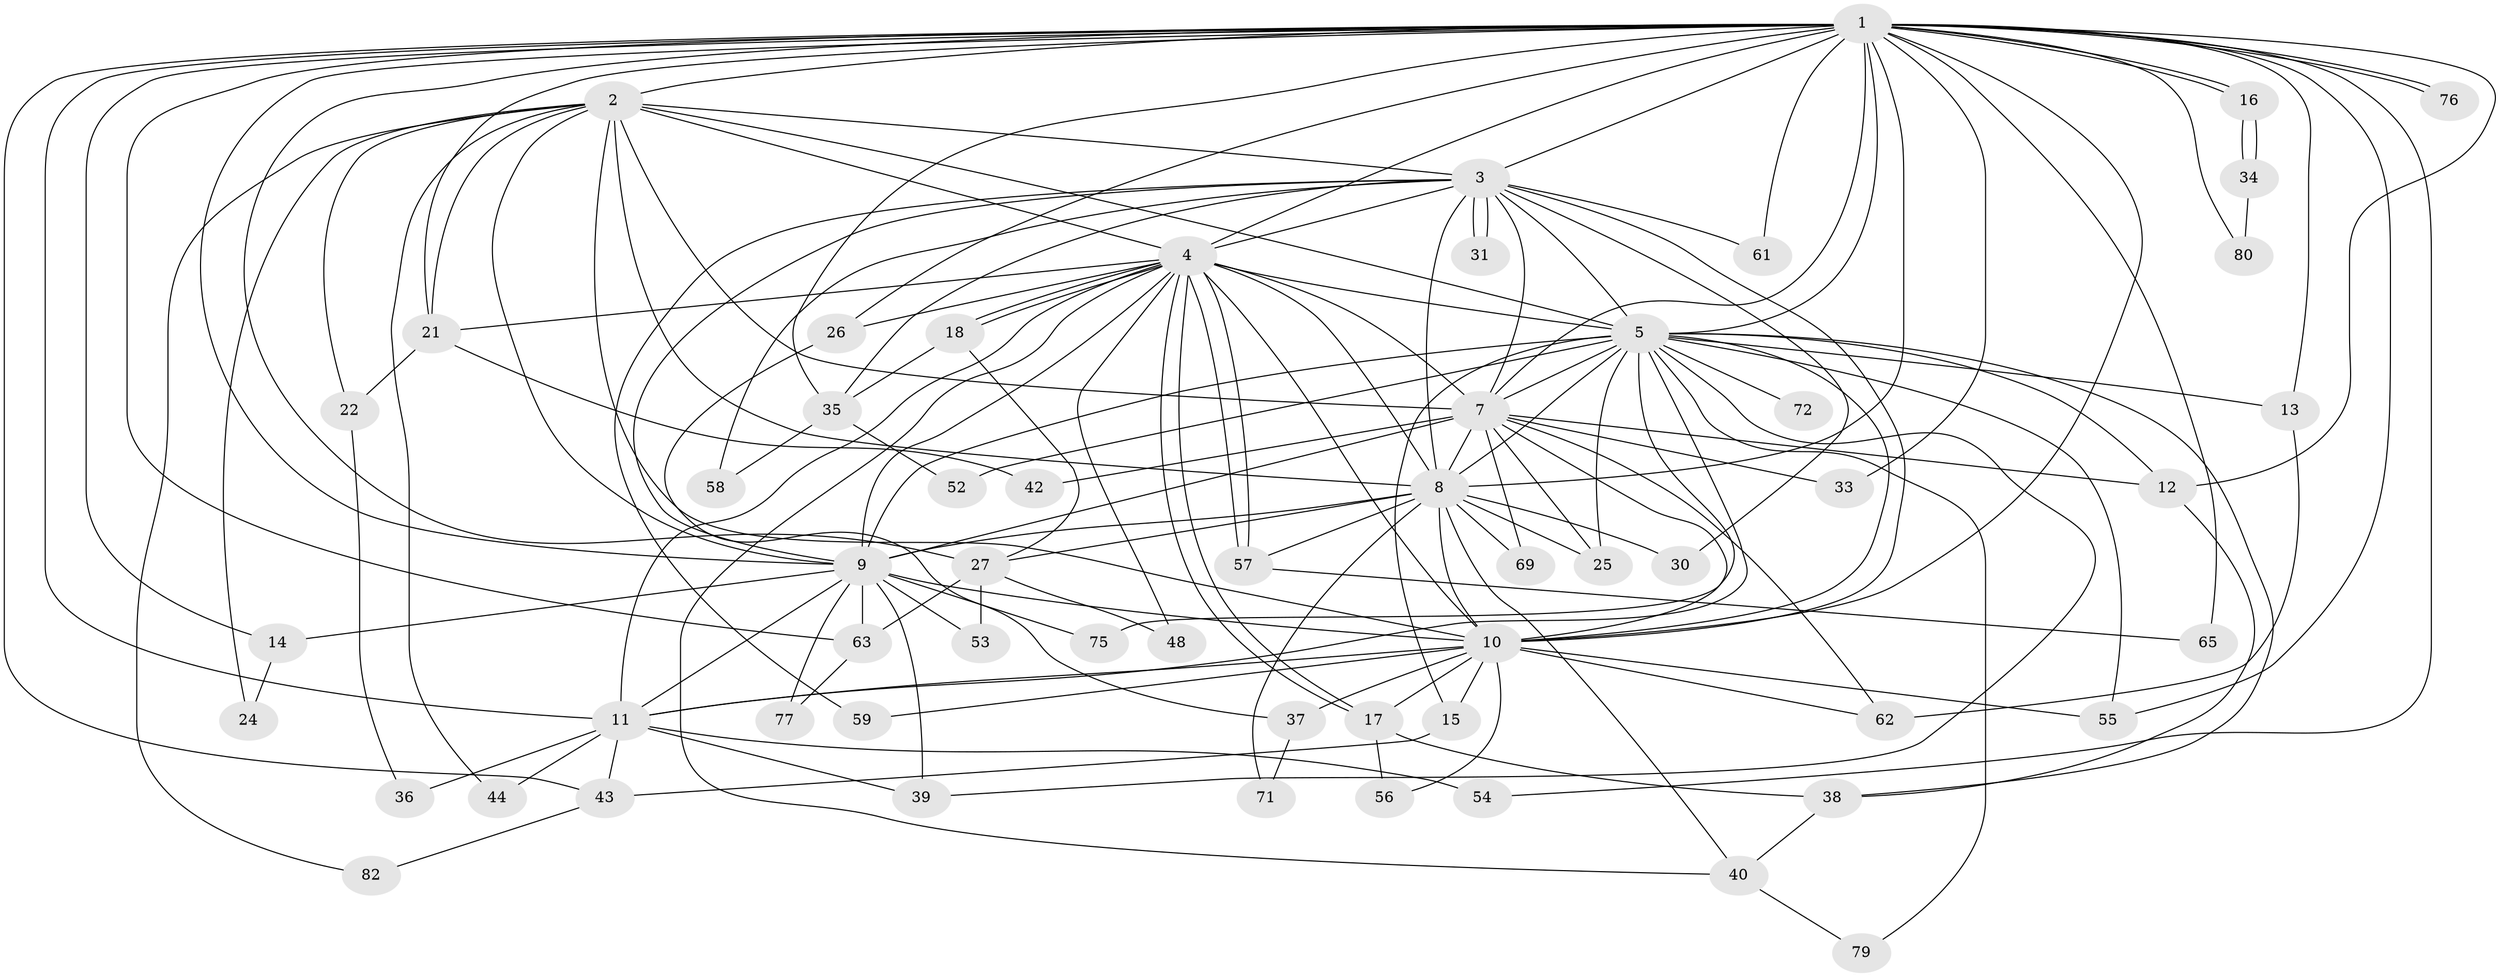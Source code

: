 // Generated by graph-tools (version 1.1) at 2025/23/03/03/25 07:23:47]
// undirected, 58 vertices, 150 edges
graph export_dot {
graph [start="1"]
  node [color=gray90,style=filled];
  1 [super="+23"];
  2 [super="+50"];
  3 [super="+73"];
  4 [super="+32"];
  5 [super="+6"];
  7 [super="+66"];
  8 [super="+78"];
  9 [super="+41"];
  10 [super="+28"];
  11 [super="+20"];
  12 [super="+19"];
  13;
  14;
  15;
  16;
  17 [super="+60"];
  18;
  21 [super="+29"];
  22;
  24;
  25 [super="+81"];
  26;
  27 [super="+49"];
  30;
  31;
  33;
  34;
  35 [super="+51"];
  36;
  37;
  38 [super="+67"];
  39 [super="+46"];
  40 [super="+47"];
  42;
  43 [super="+45"];
  44;
  48;
  52;
  53;
  54;
  55 [super="+64"];
  56;
  57;
  58;
  59;
  61;
  62 [super="+74"];
  63 [super="+70"];
  65 [super="+68"];
  69;
  71;
  72;
  75;
  76;
  77;
  79;
  80;
  82;
  1 -- 2;
  1 -- 3;
  1 -- 4 [weight=2];
  1 -- 5 [weight=2];
  1 -- 7;
  1 -- 8;
  1 -- 9;
  1 -- 10 [weight=2];
  1 -- 11;
  1 -- 12;
  1 -- 13;
  1 -- 14;
  1 -- 16;
  1 -- 16;
  1 -- 21;
  1 -- 26;
  1 -- 27;
  1 -- 33;
  1 -- 54;
  1 -- 61;
  1 -- 63;
  1 -- 65 [weight=2];
  1 -- 76;
  1 -- 76;
  1 -- 80;
  1 -- 55;
  1 -- 43;
  1 -- 35;
  2 -- 3;
  2 -- 4;
  2 -- 5 [weight=3];
  2 -- 7;
  2 -- 8;
  2 -- 9;
  2 -- 10;
  2 -- 22;
  2 -- 24;
  2 -- 44;
  2 -- 82;
  2 -- 21;
  3 -- 4;
  3 -- 5 [weight=2];
  3 -- 7;
  3 -- 8;
  3 -- 9;
  3 -- 10 [weight=2];
  3 -- 30;
  3 -- 31;
  3 -- 31;
  3 -- 35;
  3 -- 58;
  3 -- 59;
  3 -- 61;
  4 -- 5 [weight=2];
  4 -- 7;
  4 -- 8;
  4 -- 9;
  4 -- 10;
  4 -- 17;
  4 -- 17;
  4 -- 18;
  4 -- 18;
  4 -- 21;
  4 -- 26;
  4 -- 48;
  4 -- 57;
  4 -- 57;
  4 -- 11;
  4 -- 40;
  5 -- 7 [weight=3];
  5 -- 8 [weight=2];
  5 -- 9 [weight=2];
  5 -- 10 [weight=2];
  5 -- 11;
  5 -- 13;
  5 -- 39;
  5 -- 52;
  5 -- 72 [weight=2];
  5 -- 75;
  5 -- 79;
  5 -- 38;
  5 -- 15;
  5 -- 25;
  5 -- 55;
  5 -- 12;
  7 -- 8;
  7 -- 9;
  7 -- 10;
  7 -- 12;
  7 -- 25;
  7 -- 33;
  7 -- 42;
  7 -- 69;
  7 -- 62;
  8 -- 9;
  8 -- 10;
  8 -- 27;
  8 -- 30;
  8 -- 40;
  8 -- 69;
  8 -- 71;
  8 -- 25;
  8 -- 57;
  9 -- 10;
  9 -- 14;
  9 -- 53;
  9 -- 75;
  9 -- 77;
  9 -- 11;
  9 -- 39;
  9 -- 63;
  10 -- 15;
  10 -- 37;
  10 -- 55;
  10 -- 56;
  10 -- 59;
  10 -- 62;
  10 -- 17;
  10 -- 11;
  11 -- 36;
  11 -- 54;
  11 -- 39;
  11 -- 43;
  11 -- 44;
  12 -- 38;
  13 -- 62;
  14 -- 24;
  15 -- 43;
  16 -- 34;
  16 -- 34;
  17 -- 56;
  17 -- 38;
  18 -- 35;
  18 -- 27;
  21 -- 22;
  21 -- 42;
  22 -- 36;
  26 -- 37;
  27 -- 48;
  27 -- 63;
  27 -- 53;
  34 -- 80;
  35 -- 52;
  35 -- 58;
  37 -- 71;
  38 -- 40;
  40 -- 79;
  43 -- 82;
  57 -- 65;
  63 -- 77;
}

